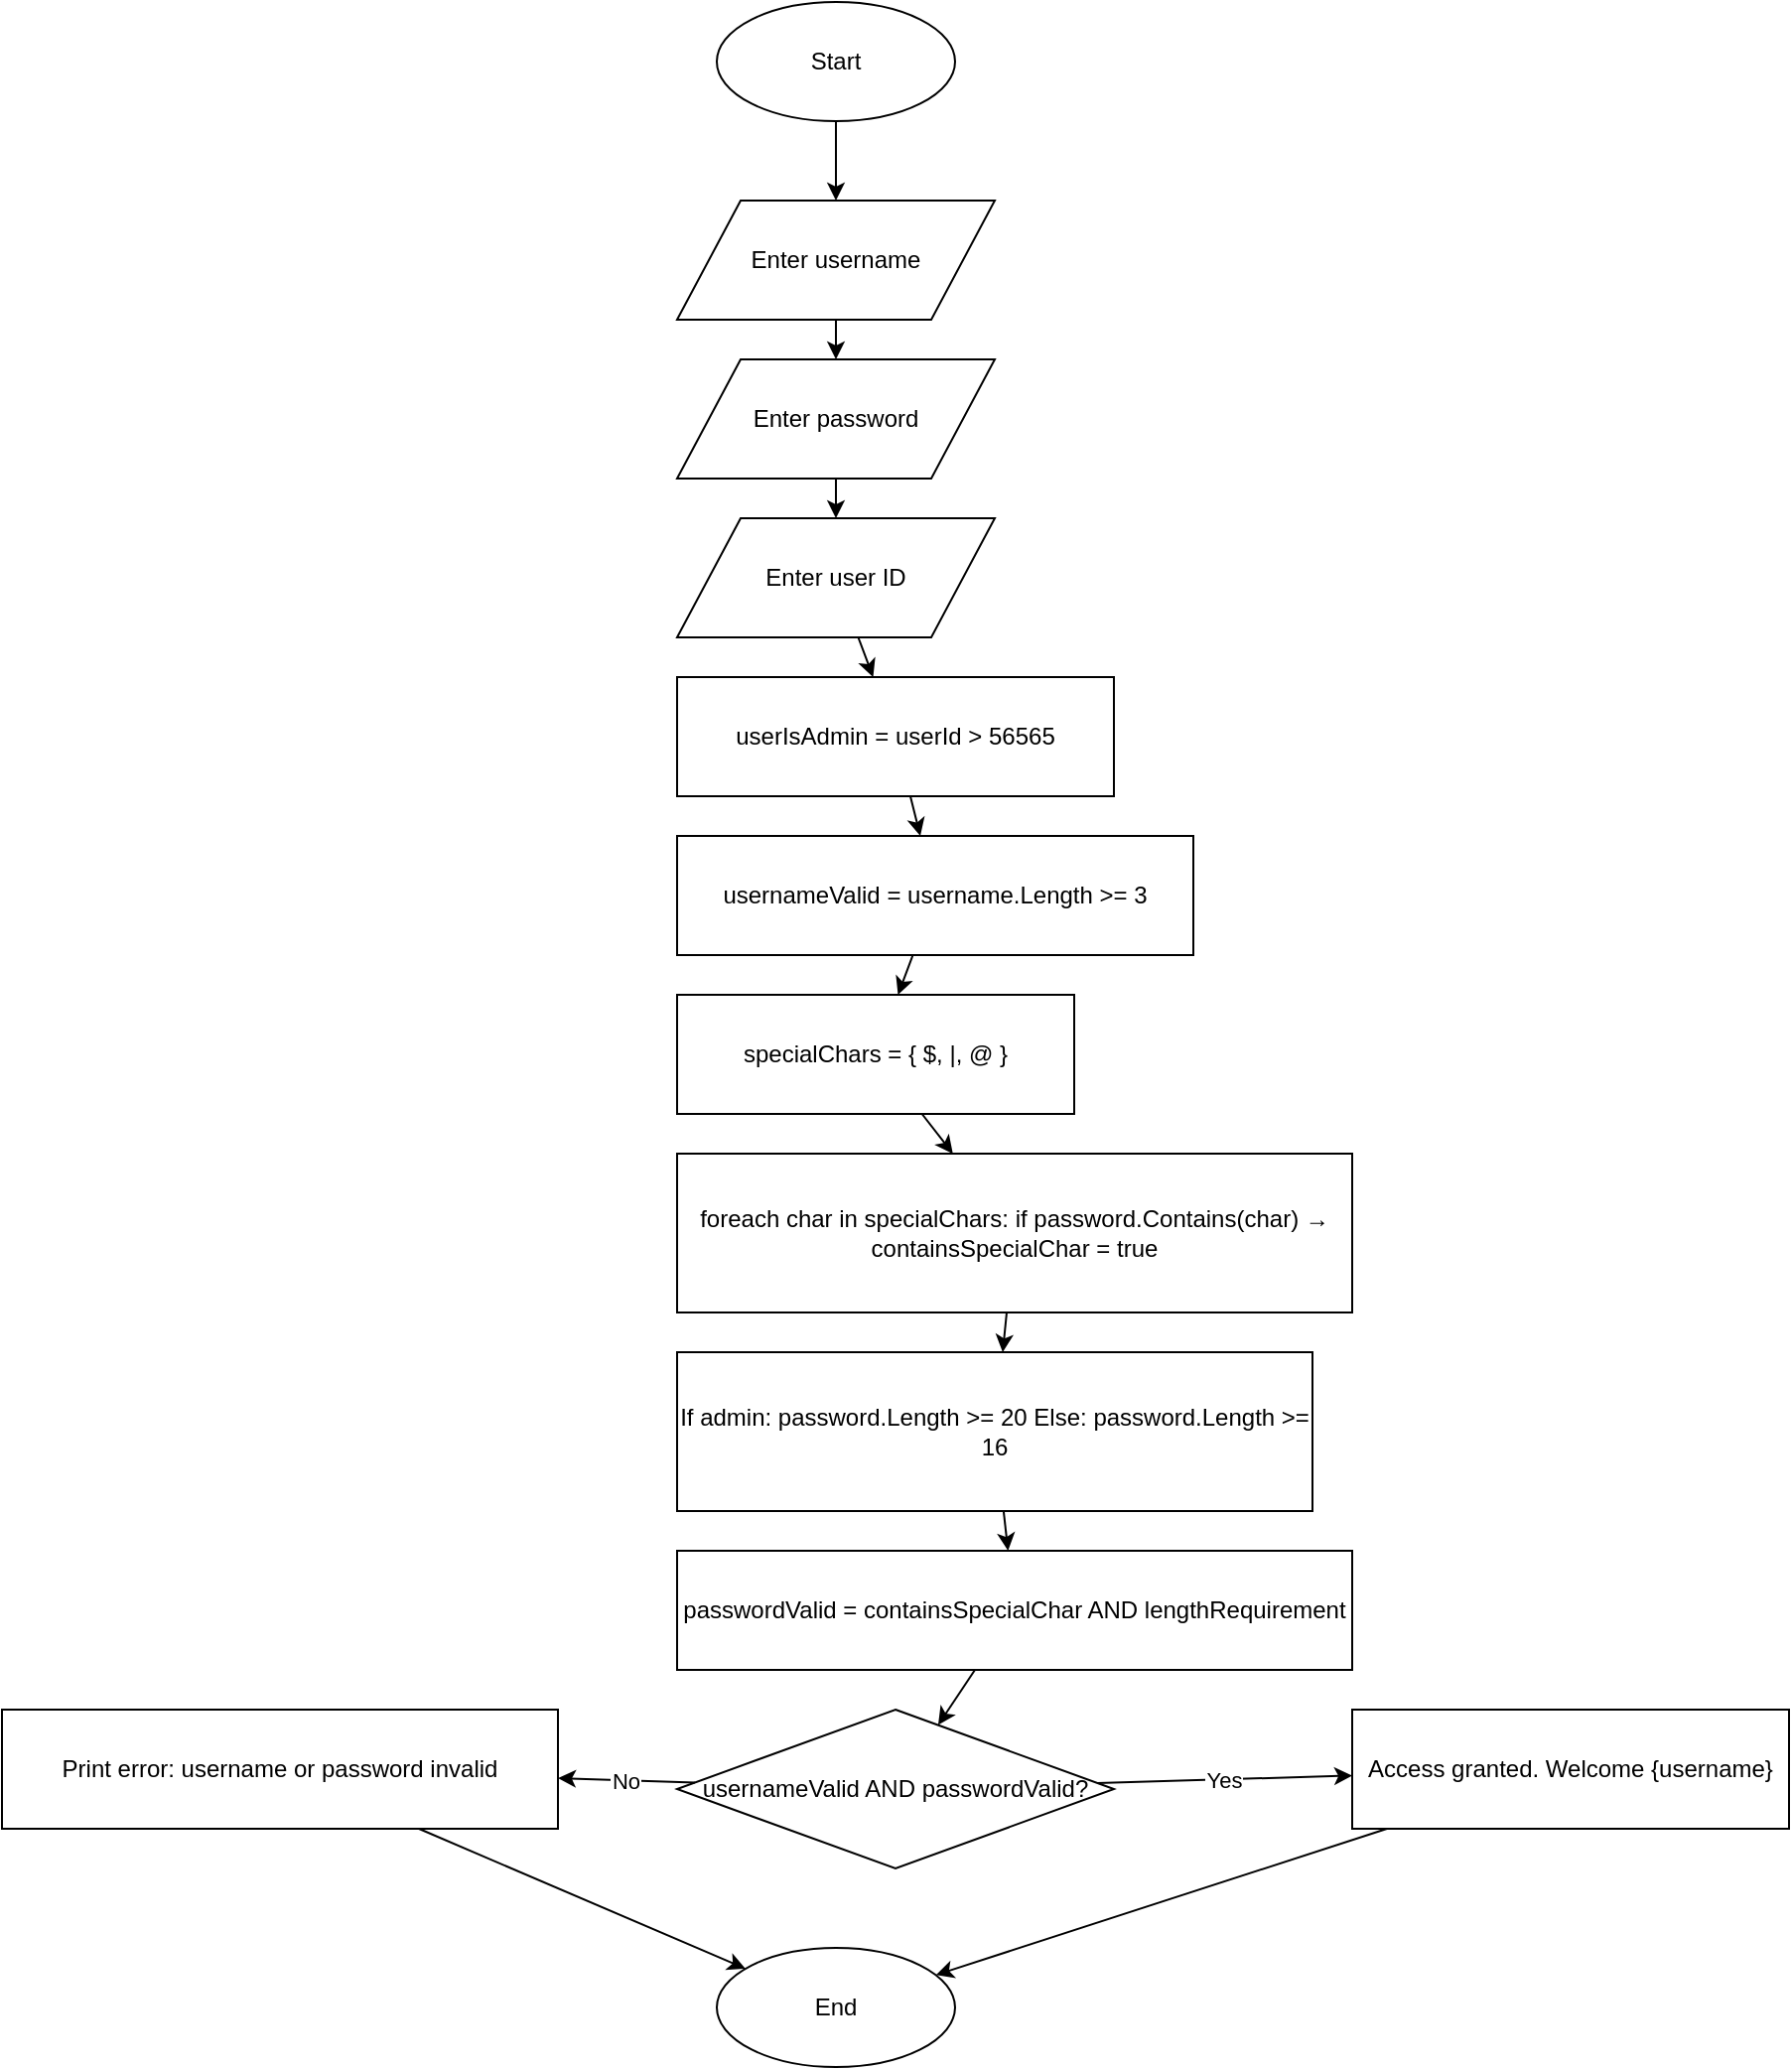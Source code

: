 <mxfile>
  <diagram name="Activity11_UserAccessCheck_Improved" id="flow3">
    <mxGraphModel dx="1422" dy="794" grid="1" gridSize="10" guides="1" tooltips="1" connect="1" arrows="1" fold="1" page="1" pageScale="1" pageWidth="827" pageHeight="1169" math="0" shadow="0">
      <root>
        <mxCell id="0" />
        <mxCell id="1" parent="0" />

        <!-- Start/End -->
        <mxCell id="start" value="Start" style="ellipse;whiteSpace=wrap;html=1;" vertex="1" parent="1">
          <mxGeometry x="80" y="20" width="120" height="60" as="geometry" />
        </mxCell>
        <mxCell id="end" value="End" style="ellipse;whiteSpace=wrap;html=1;" vertex="1" parent="1">
          <mxGeometry x="80" y="1000" width="120" height="60" as="geometry" />
        </mxCell>

        <!-- Input -->
        <mxCell id="input_username" value="Enter username" style="shape=parallelogram;whiteSpace=wrap;html=1;" vertex="1" parent="1">
          <mxGeometry x="60" y="120" width="160" height="60" as="geometry" />
        </mxCell>
        <mxCell id="input_password" value="Enter password" style="shape=parallelogram;whiteSpace=wrap;html=1;" vertex="1" parent="1">
          <mxGeometry x="60" y="200" width="160" height="60" as="geometry" />
        </mxCell>
        <mxCell id="input_userid" value="Enter user ID" style="shape=parallelogram;whiteSpace=wrap;html=1;" vertex="1" parent="1">
          <mxGeometry x="60" y="280" width="160" height="60" as="geometry" />
        </mxCell>

        <!-- Process -->
        <mxCell id="check_admin" value="userIsAdmin = userId > 56565" style="rounded=0;whiteSpace=wrap;html=1;" vertex="1" parent="1">
          <mxGeometry x="60" y="360" width="220" height="60" as="geometry" />
        </mxCell>
        <mxCell id="check_username" value="usernameValid = username.Length >= 3" style="rounded=0;whiteSpace=wrap;html=1;" vertex="1" parent="1">
          <mxGeometry x="60" y="440" width="260" height="60" as="geometry" />
        </mxCell>

        <!-- Array + loop -->
        <mxCell id="define_array" value="specialChars = { $, |, @ }" style="rounded=0;whiteSpace=wrap;html=1;" vertex="1" parent="1">
          <mxGeometry x="60" y="520" width="200" height="60" as="geometry" />
        </mxCell>
        <mxCell id="foreach_loop" value="foreach char in specialChars:
 if password.Contains(char) → containsSpecialChar = true" style="rounded=0;whiteSpace=wrap;html=1;" vertex="1" parent="1">
          <mxGeometry x="60" y="600" width="340" height="80" as="geometry" />
        </mxCell>

        <mxCell id="check_password_length" value="If admin: password.Length >= 20
Else: password.Length >= 16" style="rounded=0;whiteSpace=wrap;html=1;" vertex="1" parent="1">
          <mxGeometry x="60" y="700" width="320" height="80" as="geometry" />
        </mxCell>

        <mxCell id="combine_password" value="passwordValid = containsSpecialChar AND lengthRequirement" style="rounded=0;whiteSpace=wrap;html=1;" vertex="1" parent="1">
          <mxGeometry x="60" y="800" width="340" height="60" as="geometry" />
        </mxCell>

        <!-- Decision -->
        <mxCell id="decision" value="usernameValid AND passwordValid?" style="rhombus;whiteSpace=wrap;html=1;" vertex="1" parent="1">
          <mxGeometry x="60" y="880" width="220" height="80" as="geometry" />
        </mxCell>

        <!-- Outputs -->
        <mxCell id="access_granted" value="Access granted. Welcome {username}" style="rounded=0;whiteSpace=wrap;html=1;" vertex="1" parent="1">
          <mxGeometry x="400" y="880" width="220" height="60" as="geometry" />
        </mxCell>
        <mxCell id="access_denied" value="Print error: username or password invalid" style="rounded=0;whiteSpace=wrap;html=1;" vertex="1" parent="1">
          <mxGeometry x="-280" y="880" width="280" height="60" as="geometry" />
        </mxCell>

        <!-- Edges -->
        <mxCell id="e1" edge="1" parent="1" source="start" target="input_username"><mxGeometry relative="1" as="geometry"/></mxCell>
        <mxCell id="e2" edge="1" parent="1" source="input_username" target="input_password"><mxGeometry relative="1" as="geometry"/></mxCell>
        <mxCell id="e3" edge="1" parent="1" source="input_password" target="input_userid"><mxGeometry relative="1" as="geometry"/></mxCell>
        <mxCell id="e4" edge="1" parent="1" source="input_userid" target="check_admin"><mxGeometry relative="1" as="geometry"/></mxCell>
        <mxCell id="e5" edge="1" parent="1" source="check_admin" target="check_username"><mxGeometry relative="1" as="geometry"/></mxCell>
        <mxCell id="e6" edge="1" parent="1" source="check_username" target="define_array"><mxGeometry relative="1" as="geometry"/></mxCell>
        <mxCell id="e7" edge="1" parent="1" source="define_array" target="foreach_loop"><mxGeometry relative="1" as="geometry"/></mxCell>
        <mxCell id="e8" edge="1" parent="1" source="foreach_loop" target="check_password_length"><mxGeometry relative="1" as="geometry"/></mxCell>
        <mxCell id="e9" edge="1" parent="1" source="check_password_length" target="combine_password"><mxGeometry relative="1" as="geometry"/></mxCell>
        <mxCell id="e10" edge="1" parent="1" source="combine_password" target="decision"><mxGeometry relative="1" as="geometry"/></mxCell>
        <mxCell id="e11" value="Yes" edge="1" parent="1" source="decision" target="access_granted"><mxGeometry relative="1" as="geometry"/></mxCell>
        <mxCell id="e12" value="No" edge="1" parent="1" source="decision" target="access_denied"><mxGeometry relative="1" as="geometry"/></mxCell>
        <mxCell id="e13" edge="1" parent="1" source="access_granted" target="end"><mxGeometry relative="1" as="geometry"/></mxCell>
        <mxCell id="e14" edge="1" parent="1" source="access_denied" target="end"><mxGeometry relative="1" as="geometry"/></mxCell>

      </root>
    </mxGraphModel>
  </diagram>
</mxfile>